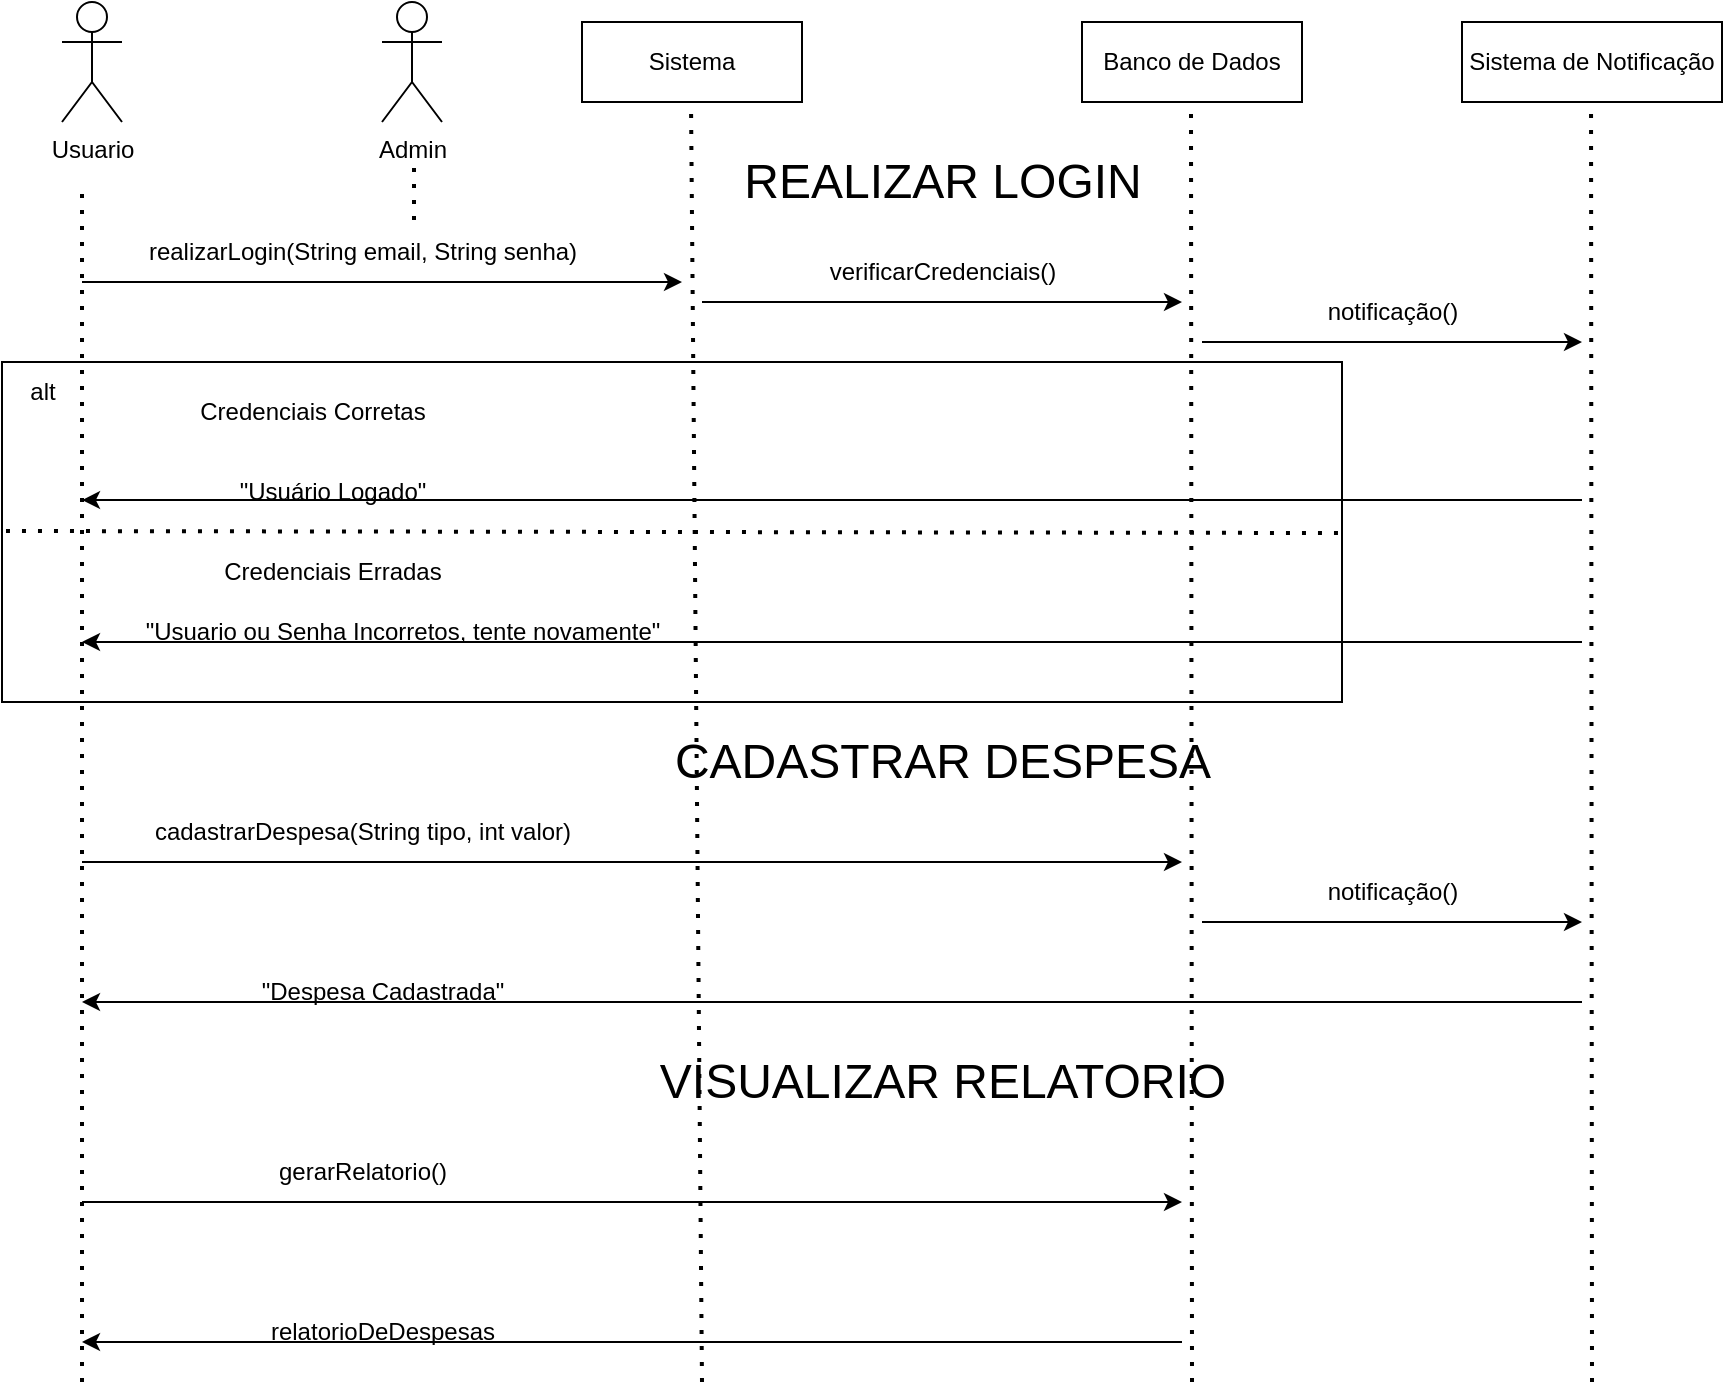 <mxfile version="27.1.1">
  <diagram name="MER Sistema de Mérito" id="0">
    <mxGraphModel dx="2011" dy="1038" grid="1" gridSize="10" guides="1" tooltips="1" connect="1" arrows="1" fold="1" page="1" pageScale="1" pageWidth="980" pageHeight="1390" math="0" shadow="0">
      <root>
        <mxCell id="0" />
        <mxCell id="1" parent="0" />
        <mxCell id="gT0HJ77mpQGrngc1Bmo7-14" value="" style="rounded=0;whiteSpace=wrap;html=1;" vertex="1" parent="1">
          <mxGeometry x="60" y="430" width="670" height="170" as="geometry" />
        </mxCell>
        <mxCell id="gT0HJ77mpQGrngc1Bmo7-1" value="Usuario" style="shape=umlActor;verticalLabelPosition=bottom;verticalAlign=top;html=1;" vertex="1" parent="1">
          <mxGeometry x="90" y="250" width="30" height="60" as="geometry" />
        </mxCell>
        <mxCell id="gT0HJ77mpQGrngc1Bmo7-2" value="Admin" style="shape=umlActor;verticalLabelPosition=bottom;verticalAlign=top;html=1;" vertex="1" parent="1">
          <mxGeometry x="250" y="250" width="30" height="60" as="geometry" />
        </mxCell>
        <mxCell id="gT0HJ77mpQGrngc1Bmo7-3" value="Sistema" style="rounded=0;whiteSpace=wrap;html=1;" vertex="1" parent="1">
          <mxGeometry x="350" y="260" width="110" height="40" as="geometry" />
        </mxCell>
        <mxCell id="gT0HJ77mpQGrngc1Bmo7-4" value="" style="endArrow=none;dashed=1;html=1;dashPattern=1 3;strokeWidth=2;rounded=0;" edge="1" parent="1">
          <mxGeometry width="50" height="50" relative="1" as="geometry">
            <mxPoint x="100" y="940" as="sourcePoint" />
            <mxPoint x="100" y="340" as="targetPoint" />
          </mxGeometry>
        </mxCell>
        <mxCell id="gT0HJ77mpQGrngc1Bmo7-5" value="" style="endArrow=classic;html=1;rounded=0;" edge="1" parent="1">
          <mxGeometry width="50" height="50" relative="1" as="geometry">
            <mxPoint x="100" y="390" as="sourcePoint" />
            <mxPoint x="400" y="390" as="targetPoint" />
          </mxGeometry>
        </mxCell>
        <mxCell id="gT0HJ77mpQGrngc1Bmo7-6" value="realizarLogin(String email, String senha)" style="text;html=1;align=center;verticalAlign=middle;resizable=0;points=[];autosize=1;strokeColor=none;fillColor=none;" vertex="1" parent="1">
          <mxGeometry x="120" y="360" width="240" height="30" as="geometry" />
        </mxCell>
        <mxCell id="gT0HJ77mpQGrngc1Bmo7-7" value="" style="endArrow=none;dashed=1;html=1;dashPattern=1 3;strokeWidth=2;rounded=0;" edge="1" parent="1">
          <mxGeometry width="50" height="50" relative="1" as="geometry">
            <mxPoint x="410" y="940" as="sourcePoint" />
            <mxPoint x="404.5" y="300" as="targetPoint" />
          </mxGeometry>
        </mxCell>
        <mxCell id="gT0HJ77mpQGrngc1Bmo7-8" value="" style="endArrow=none;dashed=1;html=1;dashPattern=1 3;strokeWidth=2;rounded=0;" edge="1" parent="1">
          <mxGeometry width="50" height="50" relative="1" as="geometry">
            <mxPoint x="266" y="359" as="sourcePoint" />
            <mxPoint x="266" y="330" as="targetPoint" />
          </mxGeometry>
        </mxCell>
        <mxCell id="gT0HJ77mpQGrngc1Bmo7-9" value="Banco de Dados" style="rounded=0;whiteSpace=wrap;html=1;" vertex="1" parent="1">
          <mxGeometry x="600" y="260" width="110" height="40" as="geometry" />
        </mxCell>
        <mxCell id="gT0HJ77mpQGrngc1Bmo7-10" value="" style="endArrow=classic;html=1;rounded=0;" edge="1" parent="1">
          <mxGeometry width="50" height="50" relative="1" as="geometry">
            <mxPoint x="410" y="400" as="sourcePoint" />
            <mxPoint x="650" y="400" as="targetPoint" />
          </mxGeometry>
        </mxCell>
        <mxCell id="gT0HJ77mpQGrngc1Bmo7-12" value="verificarCredenciais()" style="text;html=1;align=center;verticalAlign=middle;resizable=0;points=[];autosize=1;strokeColor=none;fillColor=none;" vertex="1" parent="1">
          <mxGeometry x="460" y="370" width="140" height="30" as="geometry" />
        </mxCell>
        <mxCell id="gT0HJ77mpQGrngc1Bmo7-13" value="" style="endArrow=none;dashed=1;html=1;dashPattern=1 3;strokeWidth=2;rounded=0;" edge="1" parent="1">
          <mxGeometry width="50" height="50" relative="1" as="geometry">
            <mxPoint x="655" y="940" as="sourcePoint" />
            <mxPoint x="654.5" y="300" as="targetPoint" />
          </mxGeometry>
        </mxCell>
        <mxCell id="gT0HJ77mpQGrngc1Bmo7-15" value="alt" style="text;html=1;align=center;verticalAlign=middle;resizable=0;points=[];autosize=1;strokeColor=none;fillColor=none;" vertex="1" parent="1">
          <mxGeometry x="60" y="430" width="40" height="30" as="geometry" />
        </mxCell>
        <mxCell id="gT0HJ77mpQGrngc1Bmo7-16" value="Credenciais Corretas" style="text;html=1;align=center;verticalAlign=middle;resizable=0;points=[];autosize=1;strokeColor=none;fillColor=none;" vertex="1" parent="1">
          <mxGeometry x="145" y="440" width="140" height="30" as="geometry" />
        </mxCell>
        <mxCell id="gT0HJ77mpQGrngc1Bmo7-17" value="Credenciais Erradas" style="text;html=1;align=center;verticalAlign=middle;resizable=0;points=[];autosize=1;strokeColor=none;fillColor=none;" vertex="1" parent="1">
          <mxGeometry x="160" y="520" width="130" height="30" as="geometry" />
        </mxCell>
        <mxCell id="gT0HJ77mpQGrngc1Bmo7-18" value="" style="endArrow=classic;html=1;rounded=0;" edge="1" parent="1">
          <mxGeometry width="50" height="50" relative="1" as="geometry">
            <mxPoint x="850" y="499.05" as="sourcePoint" />
            <mxPoint x="100" y="499.05" as="targetPoint" />
          </mxGeometry>
        </mxCell>
        <mxCell id="gT0HJ77mpQGrngc1Bmo7-19" value="Sistema de Notificação" style="rounded=0;whiteSpace=wrap;html=1;" vertex="1" parent="1">
          <mxGeometry x="790" y="260" width="130" height="40" as="geometry" />
        </mxCell>
        <mxCell id="gT0HJ77mpQGrngc1Bmo7-20" value="" style="endArrow=none;dashed=1;html=1;dashPattern=1 3;strokeWidth=2;rounded=0;" edge="1" parent="1">
          <mxGeometry width="50" height="50" relative="1" as="geometry">
            <mxPoint x="855" y="940" as="sourcePoint" />
            <mxPoint x="854.52" y="300" as="targetPoint" />
          </mxGeometry>
        </mxCell>
        <mxCell id="gT0HJ77mpQGrngc1Bmo7-21" value="" style="endArrow=classic;html=1;rounded=0;" edge="1" parent="1">
          <mxGeometry width="50" height="50" relative="1" as="geometry">
            <mxPoint x="660" y="420" as="sourcePoint" />
            <mxPoint x="850" y="420" as="targetPoint" />
          </mxGeometry>
        </mxCell>
        <mxCell id="gT0HJ77mpQGrngc1Bmo7-22" value="notificação()" style="text;html=1;align=center;verticalAlign=middle;resizable=0;points=[];autosize=1;strokeColor=none;fillColor=none;" vertex="1" parent="1">
          <mxGeometry x="710" y="390" width="90" height="30" as="geometry" />
        </mxCell>
        <mxCell id="gT0HJ77mpQGrngc1Bmo7-23" value="&quot;Usuário Logado&quot;" style="text;html=1;align=center;verticalAlign=middle;resizable=0;points=[];autosize=1;strokeColor=none;fillColor=none;" vertex="1" parent="1">
          <mxGeometry x="165" y="480" width="120" height="30" as="geometry" />
        </mxCell>
        <mxCell id="gT0HJ77mpQGrngc1Bmo7-24" value="&quot;Usuario ou Senha Incorretos, tente novamente&quot;" style="text;html=1;align=center;verticalAlign=middle;resizable=0;points=[];autosize=1;strokeColor=none;fillColor=none;" vertex="1" parent="1">
          <mxGeometry x="120" y="550" width="280" height="30" as="geometry" />
        </mxCell>
        <mxCell id="gT0HJ77mpQGrngc1Bmo7-25" value="" style="endArrow=none;dashed=1;html=1;dashPattern=1 3;strokeWidth=2;rounded=0;entryX=0.003;entryY=0.682;entryDx=0;entryDy=0;entryPerimeter=0;exitX=0.997;exitY=0.688;exitDx=0;exitDy=0;exitPerimeter=0;" edge="1" parent="1">
          <mxGeometry width="50" height="50" relative="1" as="geometry">
            <mxPoint x="727.99" y="515.51" as="sourcePoint" />
            <mxPoint x="62.01" y="514.49" as="targetPoint" />
          </mxGeometry>
        </mxCell>
        <mxCell id="gT0HJ77mpQGrngc1Bmo7-26" value="" style="endArrow=classic;html=1;rounded=0;" edge="1" parent="1">
          <mxGeometry width="50" height="50" relative="1" as="geometry">
            <mxPoint x="850" y="570" as="sourcePoint" />
            <mxPoint x="100" y="570" as="targetPoint" />
          </mxGeometry>
        </mxCell>
        <mxCell id="gT0HJ77mpQGrngc1Bmo7-28" value="&lt;font style=&quot;font-size: 24px;&quot;&gt;REALIZAR LOGIN&lt;/font&gt;" style="text;html=1;align=center;verticalAlign=middle;resizable=0;points=[];autosize=1;strokeColor=none;fillColor=none;" vertex="1" parent="1">
          <mxGeometry x="420" y="320" width="220" height="40" as="geometry" />
        </mxCell>
        <mxCell id="gT0HJ77mpQGrngc1Bmo7-29" value="&lt;font style=&quot;font-size: 24px;&quot;&gt;CADASTRAR DESPESA&lt;/font&gt;" style="text;html=1;align=center;verticalAlign=middle;resizable=0;points=[];autosize=1;strokeColor=none;fillColor=none;" vertex="1" parent="1">
          <mxGeometry x="385" y="610" width="290" height="40" as="geometry" />
        </mxCell>
        <mxCell id="gT0HJ77mpQGrngc1Bmo7-30" value="" style="endArrow=classic;html=1;rounded=0;" edge="1" parent="1">
          <mxGeometry width="50" height="50" relative="1" as="geometry">
            <mxPoint x="100" y="680" as="sourcePoint" />
            <mxPoint x="650" y="680" as="targetPoint" />
          </mxGeometry>
        </mxCell>
        <mxCell id="gT0HJ77mpQGrngc1Bmo7-31" value="cadastrarDespesa(String tipo, int valor)" style="text;html=1;align=center;verticalAlign=middle;resizable=0;points=[];autosize=1;strokeColor=none;fillColor=none;" vertex="1" parent="1">
          <mxGeometry x="125" y="650" width="230" height="30" as="geometry" />
        </mxCell>
        <mxCell id="gT0HJ77mpQGrngc1Bmo7-34" value="" style="endArrow=classic;html=1;rounded=0;" edge="1" parent="1">
          <mxGeometry width="50" height="50" relative="1" as="geometry">
            <mxPoint x="660" y="710" as="sourcePoint" />
            <mxPoint x="850" y="710" as="targetPoint" />
          </mxGeometry>
        </mxCell>
        <mxCell id="gT0HJ77mpQGrngc1Bmo7-35" value="notificação()" style="text;html=1;align=center;verticalAlign=middle;resizable=0;points=[];autosize=1;strokeColor=none;fillColor=none;" vertex="1" parent="1">
          <mxGeometry x="710" y="680" width="90" height="30" as="geometry" />
        </mxCell>
        <mxCell id="gT0HJ77mpQGrngc1Bmo7-36" value="" style="endArrow=classic;html=1;rounded=0;" edge="1" parent="1">
          <mxGeometry width="50" height="50" relative="1" as="geometry">
            <mxPoint x="850" y="750" as="sourcePoint" />
            <mxPoint x="100" y="750" as="targetPoint" />
          </mxGeometry>
        </mxCell>
        <mxCell id="gT0HJ77mpQGrngc1Bmo7-37" value="&quot;Despesa Cadastrada&quot;" style="text;html=1;align=center;verticalAlign=middle;resizable=0;points=[];autosize=1;strokeColor=none;fillColor=none;" vertex="1" parent="1">
          <mxGeometry x="180" y="730" width="140" height="30" as="geometry" />
        </mxCell>
        <mxCell id="gT0HJ77mpQGrngc1Bmo7-39" value="&lt;font style=&quot;font-size: 24px;&quot;&gt;VISUALIZAR RELATORIO&lt;/font&gt;" style="text;html=1;align=center;verticalAlign=middle;resizable=0;points=[];autosize=1;strokeColor=none;fillColor=none;" vertex="1" parent="1">
          <mxGeometry x="375" y="770" width="310" height="40" as="geometry" />
        </mxCell>
        <mxCell id="gT0HJ77mpQGrngc1Bmo7-40" value="" style="endArrow=classic;html=1;rounded=0;" edge="1" parent="1">
          <mxGeometry width="50" height="50" relative="1" as="geometry">
            <mxPoint x="100" y="850" as="sourcePoint" />
            <mxPoint x="650" y="850" as="targetPoint" />
          </mxGeometry>
        </mxCell>
        <mxCell id="gT0HJ77mpQGrngc1Bmo7-41" value="gerarRelatorio()" style="text;html=1;align=center;verticalAlign=middle;resizable=0;points=[];autosize=1;strokeColor=none;fillColor=none;" vertex="1" parent="1">
          <mxGeometry x="185" y="820" width="110" height="30" as="geometry" />
        </mxCell>
        <mxCell id="gT0HJ77mpQGrngc1Bmo7-44" value="" style="endArrow=classic;html=1;rounded=0;" edge="1" parent="1">
          <mxGeometry width="50" height="50" relative="1" as="geometry">
            <mxPoint x="650" y="920" as="sourcePoint" />
            <mxPoint x="100" y="920" as="targetPoint" />
          </mxGeometry>
        </mxCell>
        <mxCell id="gT0HJ77mpQGrngc1Bmo7-45" value="relatorioDeDespesas" style="text;html=1;align=center;verticalAlign=middle;resizable=0;points=[];autosize=1;strokeColor=none;fillColor=none;" vertex="1" parent="1">
          <mxGeometry x="180" y="900" width="140" height="30" as="geometry" />
        </mxCell>
      </root>
    </mxGraphModel>
  </diagram>
</mxfile>
